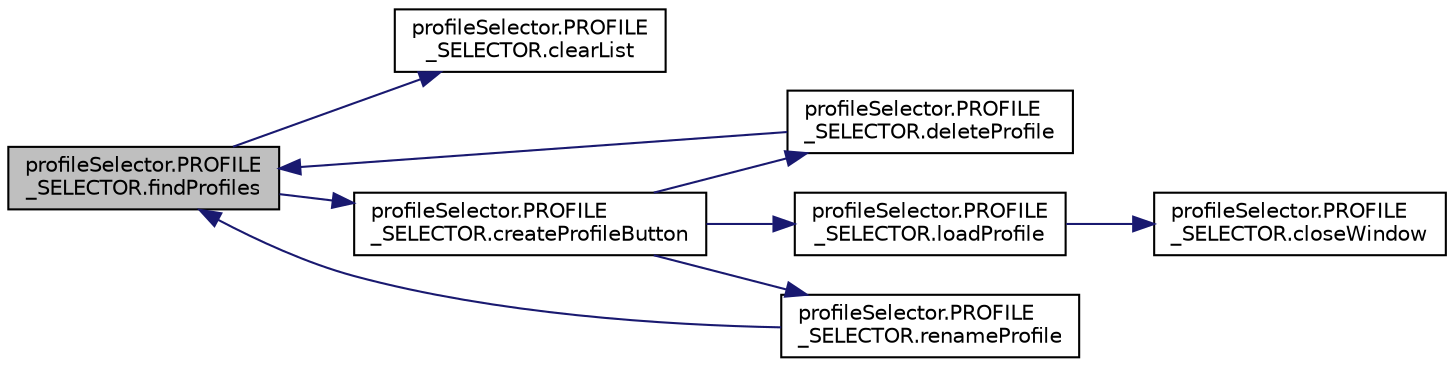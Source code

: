 digraph "profileSelector.PROFILE_SELECTOR.findProfiles"
{
 // LATEX_PDF_SIZE
  edge [fontname="Helvetica",fontsize="10",labelfontname="Helvetica",labelfontsize="10"];
  node [fontname="Helvetica",fontsize="10",shape=record];
  rankdir="LR";
  Node1 [label="profileSelector.PROFILE\l_SELECTOR.findProfiles",height=0.2,width=0.4,color="black", fillcolor="grey75", style="filled", fontcolor="black",tooltip=" "];
  Node1 -> Node2 [color="midnightblue",fontsize="10",style="solid",fontname="Helvetica"];
  Node2 [label="profileSelector.PROFILE\l_SELECTOR.clearList",height=0.2,width=0.4,color="black", fillcolor="white", style="filled",URL="$classprofile_selector_1_1_p_r_o_f_i_l_e___s_e_l_e_c_t_o_r.html#adf71ad70d9bda619efedaee75eefb5d2",tooltip=" "];
  Node1 -> Node3 [color="midnightblue",fontsize="10",style="solid",fontname="Helvetica"];
  Node3 [label="profileSelector.PROFILE\l_SELECTOR.createProfileButton",height=0.2,width=0.4,color="black", fillcolor="white", style="filled",URL="$classprofile_selector_1_1_p_r_o_f_i_l_e___s_e_l_e_c_t_o_r.html#ad7fec80fb6c0703d1f877d547bc3606e",tooltip=" "];
  Node3 -> Node4 [color="midnightblue",fontsize="10",style="solid",fontname="Helvetica"];
  Node4 [label="profileSelector.PROFILE\l_SELECTOR.deleteProfile",height=0.2,width=0.4,color="black", fillcolor="white", style="filled",URL="$classprofile_selector_1_1_p_r_o_f_i_l_e___s_e_l_e_c_t_o_r.html#a134d80650a5543921f01d9275781513e",tooltip=" "];
  Node4 -> Node1 [color="midnightblue",fontsize="10",style="solid",fontname="Helvetica"];
  Node3 -> Node5 [color="midnightblue",fontsize="10",style="solid",fontname="Helvetica"];
  Node5 [label="profileSelector.PROFILE\l_SELECTOR.loadProfile",height=0.2,width=0.4,color="black", fillcolor="white", style="filled",URL="$classprofile_selector_1_1_p_r_o_f_i_l_e___s_e_l_e_c_t_o_r.html#a3709833b87db2d47a3b525cc203058f2",tooltip=" "];
  Node5 -> Node6 [color="midnightblue",fontsize="10",style="solid",fontname="Helvetica"];
  Node6 [label="profileSelector.PROFILE\l_SELECTOR.closeWindow",height=0.2,width=0.4,color="black", fillcolor="white", style="filled",URL="$classprofile_selector_1_1_p_r_o_f_i_l_e___s_e_l_e_c_t_o_r.html#a19da55bf9f067053d1438b1c53726682",tooltip=" "];
  Node3 -> Node7 [color="midnightblue",fontsize="10",style="solid",fontname="Helvetica"];
  Node7 [label="profileSelector.PROFILE\l_SELECTOR.renameProfile",height=0.2,width=0.4,color="black", fillcolor="white", style="filled",URL="$classprofile_selector_1_1_p_r_o_f_i_l_e___s_e_l_e_c_t_o_r.html#a290adc332d7ed9f89368b3fbc37ceb8f",tooltip=" "];
  Node7 -> Node1 [color="midnightblue",fontsize="10",style="solid",fontname="Helvetica"];
}
